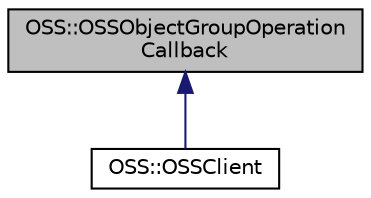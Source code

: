 digraph "OSS::OSSObjectGroupOperationCallback"
{
  edge [fontname="Helvetica",fontsize="10",labelfontname="Helvetica",labelfontsize="10"];
  node [fontname="Helvetica",fontsize="10",shape=record];
  Node1 [label="OSS::OSSObjectGroupOperation\lCallback",height=0.2,width=0.4,color="black", fillcolor="grey75", style="filled" fontcolor="black"];
  Node1 -> Node2 [dir="back",color="midnightblue",fontsize="10",style="solid",fontname="Helvetica"];
  Node2 [label="OSS::OSSClient",height=0.2,width=0.4,color="black", fillcolor="white", style="filled",URL="$class_o_s_s_1_1_o_s_s_client.html"];
}
